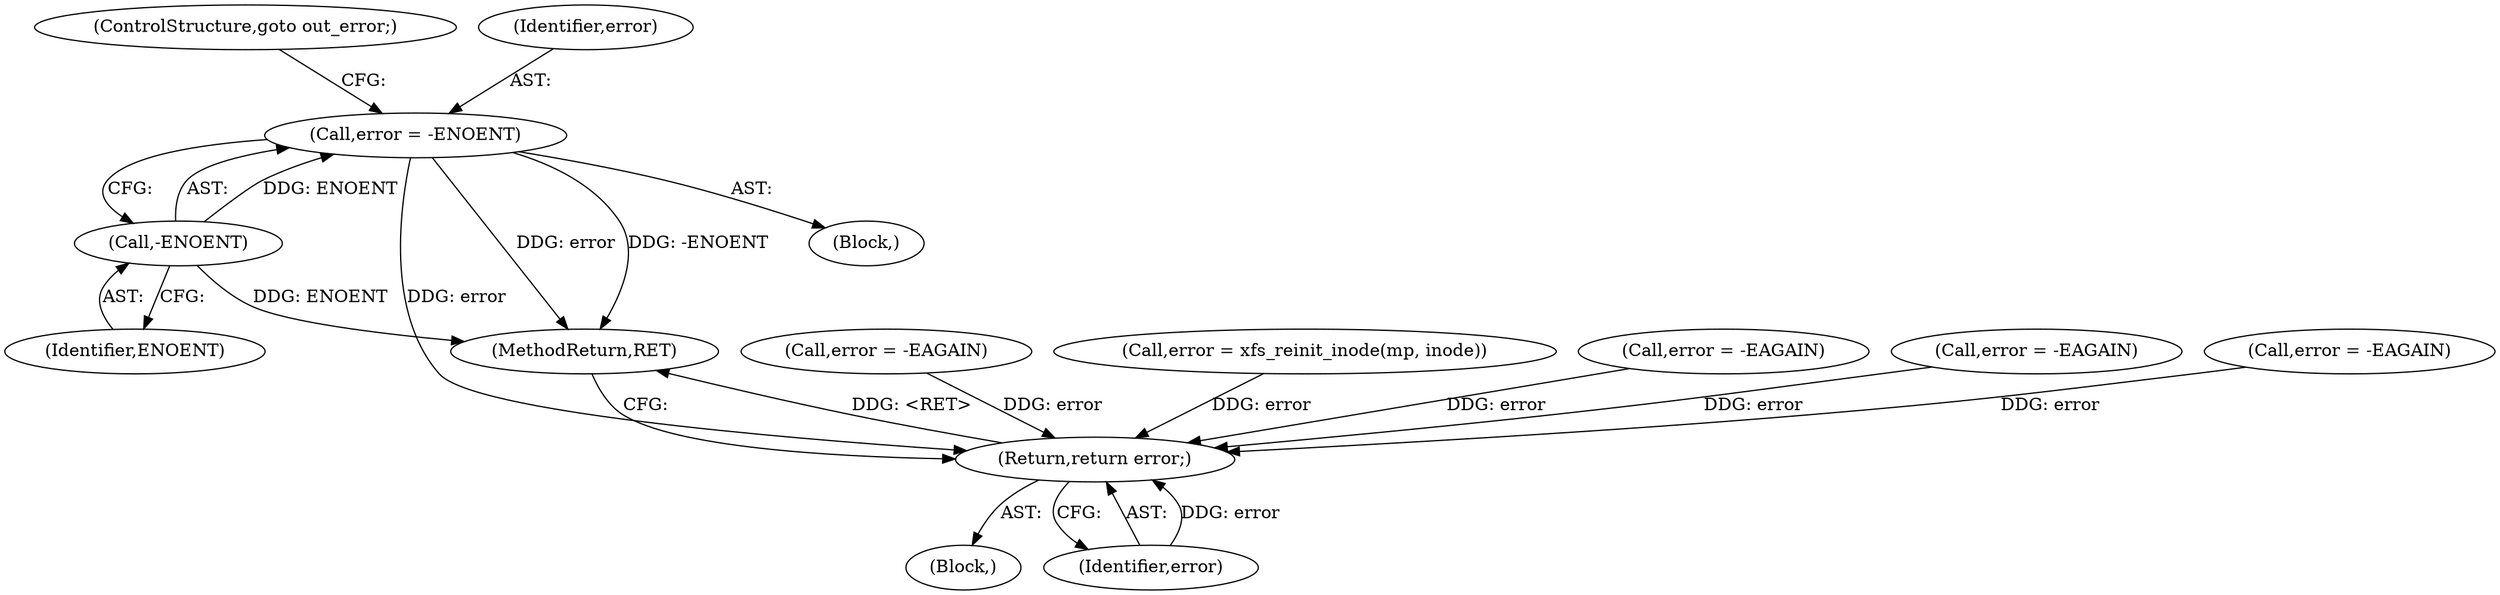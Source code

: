 digraph "1_linux_afca6c5b2595fc44383919fba740c194b0b76aff@del" {
"1000178" [label="(Call,error = -ENOENT)"];
"1000180" [label="(Call,-ENOENT)"];
"1000363" [label="(Return,return error;)"];
"1000182" [label="(ControlStructure,goto out_error;)"];
"1000321" [label="(Call,error = -EAGAIN)"];
"1000213" [label="(Call,error = xfs_reinit_inode(mp, inode))"];
"1000177" [label="(Block,)"];
"1000181" [label="(Identifier,ENOENT)"];
"1000178" [label="(Call,error = -ENOENT)"];
"1000197" [label="(Call,error = -EAGAIN)"];
"1000365" [label="(MethodReturn,RET)"];
"1000363" [label="(Return,return error;)"];
"1000179" [label="(Identifier,error)"];
"1000111" [label="(Block,)"];
"1000141" [label="(Call,error = -EAGAIN)"];
"1000180" [label="(Call,-ENOENT)"];
"1000364" [label="(Identifier,error)"];
"1000160" [label="(Call,error = -EAGAIN)"];
"1000178" -> "1000177"  [label="AST: "];
"1000178" -> "1000180"  [label="CFG: "];
"1000179" -> "1000178"  [label="AST: "];
"1000180" -> "1000178"  [label="AST: "];
"1000182" -> "1000178"  [label="CFG: "];
"1000178" -> "1000365"  [label="DDG: error"];
"1000178" -> "1000365"  [label="DDG: -ENOENT"];
"1000180" -> "1000178"  [label="DDG: ENOENT"];
"1000178" -> "1000363"  [label="DDG: error"];
"1000180" -> "1000181"  [label="CFG: "];
"1000181" -> "1000180"  [label="AST: "];
"1000180" -> "1000365"  [label="DDG: ENOENT"];
"1000363" -> "1000111"  [label="AST: "];
"1000363" -> "1000364"  [label="CFG: "];
"1000364" -> "1000363"  [label="AST: "];
"1000365" -> "1000363"  [label="CFG: "];
"1000363" -> "1000365"  [label="DDG: <RET>"];
"1000364" -> "1000363"  [label="DDG: error"];
"1000141" -> "1000363"  [label="DDG: error"];
"1000213" -> "1000363"  [label="DDG: error"];
"1000321" -> "1000363"  [label="DDG: error"];
"1000160" -> "1000363"  [label="DDG: error"];
"1000197" -> "1000363"  [label="DDG: error"];
}

